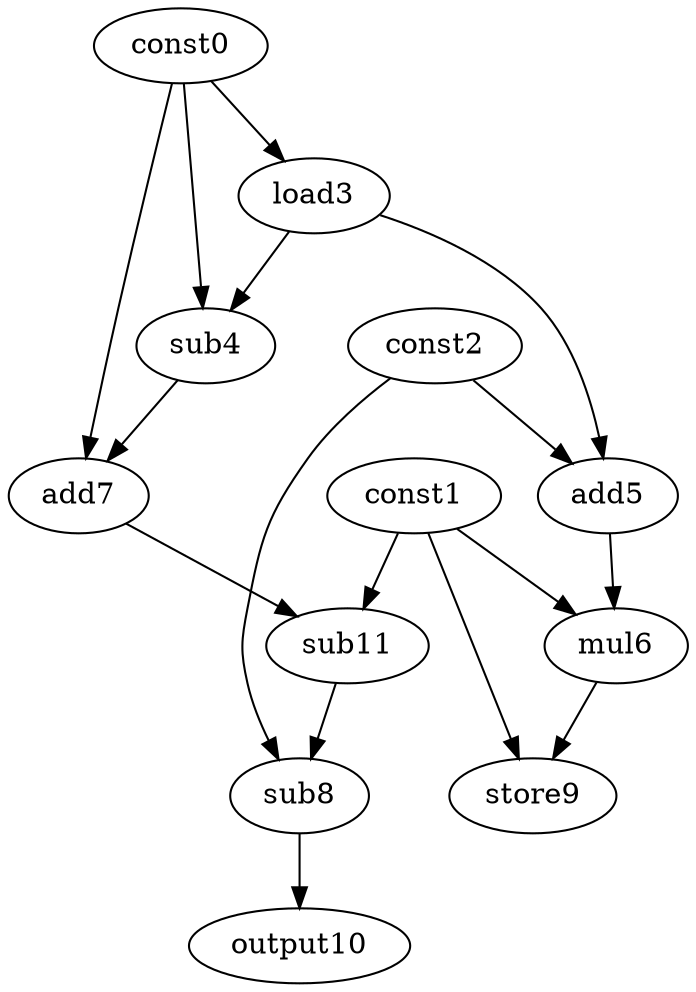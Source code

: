 digraph G { 
const0[opcode=const]; 
const1[opcode=const]; 
const2[opcode=const]; 
load3[opcode=load]; 
sub4[opcode=sub]; 
add5[opcode=add]; 
mul6[opcode=mul]; 
add7[opcode=add]; 
sub8[opcode=sub]; 
store9[opcode=store]; 
output10[opcode=output]; 
sub11[opcode=sub]; 
const0->load3[operand=0];
const0->sub4[operand=0];
load3->sub4[operand=1];
const2->add5[operand=0];
load3->add5[operand=1];
const1->mul6[operand=0];
add5->mul6[operand=1];
const0->add7[operand=0];
sub4->add7[operand=1];
const1->store9[operand=0];
mul6->store9[operand=1];
const1->sub11[operand=0];
add7->sub11[operand=1];
const2->sub8[operand=0];
sub11->sub8[operand=1];
sub8->output10[operand=0];
}
